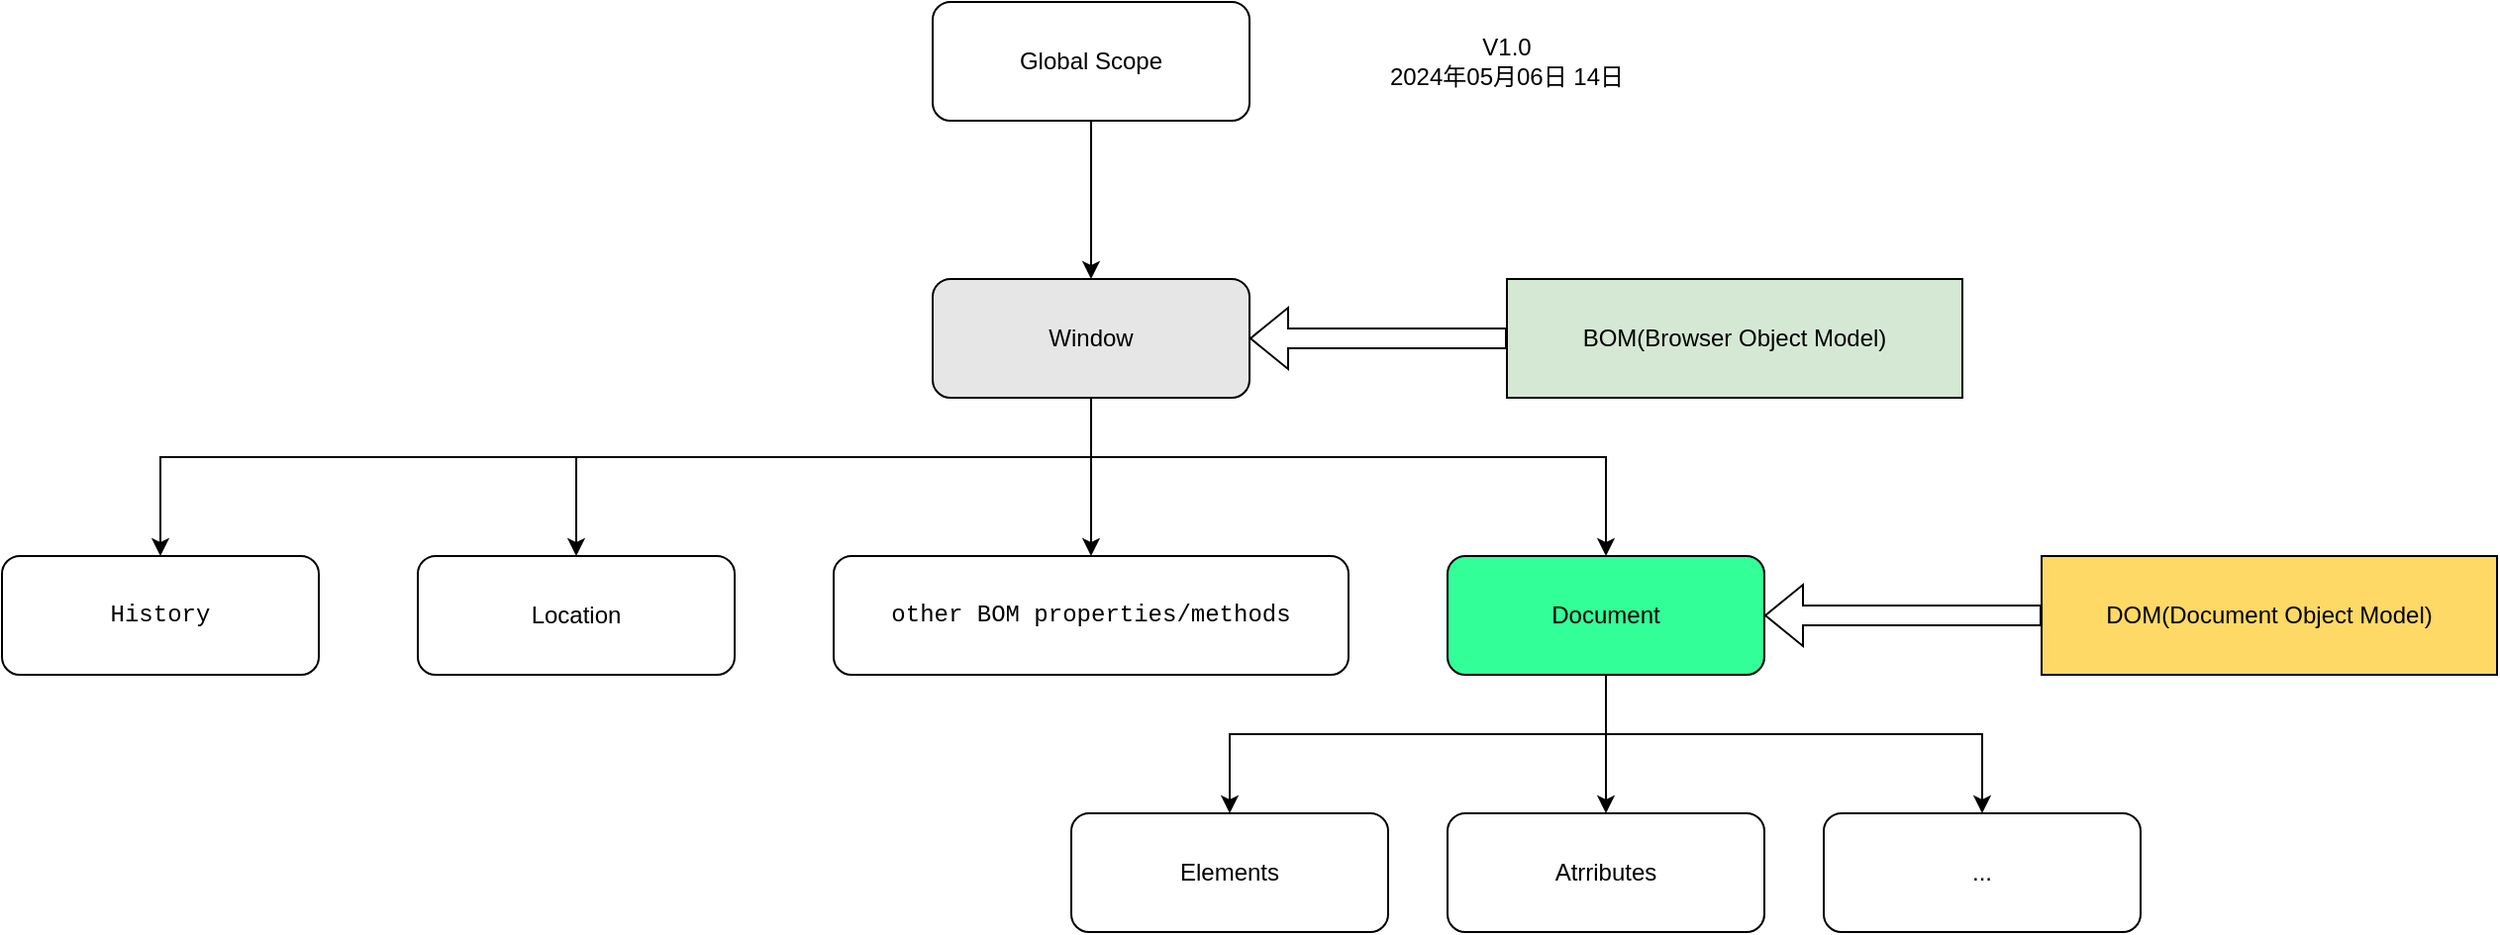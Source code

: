 <mxfile version="24.3.1" type="github">
  <diagram id="prtHgNgQTEPvFCAcTncT" name="Page-1">
    <mxGraphModel dx="2501" dy="738" grid="1" gridSize="10" guides="1" tooltips="1" connect="1" arrows="1" fold="1" page="1" pageScale="1" pageWidth="827" pageHeight="1169" math="0" shadow="0">
      <root>
        <mxCell id="0" />
        <mxCell id="1" parent="0" />
        <mxCell id="N0XD-l2MzXy2-yZ4FKow-7" style="edgeStyle=orthogonalEdgeStyle;rounded=0;orthogonalLoop=1;jettySize=auto;html=1;entryX=0.5;entryY=0;entryDx=0;entryDy=0;" edge="1" parent="1" source="N0XD-l2MzXy2-yZ4FKow-3" target="N0XD-l2MzXy2-yZ4FKow-4">
          <mxGeometry relative="1" as="geometry" />
        </mxCell>
        <mxCell id="N0XD-l2MzXy2-yZ4FKow-3" value="Global Scope" style="rounded=1;whiteSpace=wrap;html=1;" vertex="1" parent="1">
          <mxGeometry x="180" y="90" width="160" height="60" as="geometry" />
        </mxCell>
        <mxCell id="N0XD-l2MzXy2-yZ4FKow-9" style="edgeStyle=orthogonalEdgeStyle;rounded=0;orthogonalLoop=1;jettySize=auto;html=1;" edge="1" parent="1" source="N0XD-l2MzXy2-yZ4FKow-4" target="N0XD-l2MzXy2-yZ4FKow-8">
          <mxGeometry relative="1" as="geometry" />
        </mxCell>
        <mxCell id="N0XD-l2MzXy2-yZ4FKow-15" style="edgeStyle=orthogonalEdgeStyle;rounded=0;orthogonalLoop=1;jettySize=auto;html=1;" edge="1" parent="1" source="N0XD-l2MzXy2-yZ4FKow-4" target="N0XD-l2MzXy2-yZ4FKow-11">
          <mxGeometry relative="1" as="geometry">
            <Array as="points">
              <mxPoint x="260" y="320" />
              <mxPoint x="520" y="320" />
            </Array>
          </mxGeometry>
        </mxCell>
        <mxCell id="N0XD-l2MzXy2-yZ4FKow-16" style="edgeStyle=orthogonalEdgeStyle;rounded=0;orthogonalLoop=1;jettySize=auto;html=1;entryX=0.5;entryY=0;entryDx=0;entryDy=0;" edge="1" parent="1" source="N0XD-l2MzXy2-yZ4FKow-4" target="N0XD-l2MzXy2-yZ4FKow-10">
          <mxGeometry relative="1" as="geometry">
            <Array as="points">
              <mxPoint x="260" y="320" />
              <mxPoint y="320" />
            </Array>
          </mxGeometry>
        </mxCell>
        <mxCell id="N0XD-l2MzXy2-yZ4FKow-17" style="edgeStyle=orthogonalEdgeStyle;rounded=0;orthogonalLoop=1;jettySize=auto;html=1;" edge="1" parent="1" source="N0XD-l2MzXy2-yZ4FKow-4" target="N0XD-l2MzXy2-yZ4FKow-12">
          <mxGeometry relative="1" as="geometry">
            <Array as="points">
              <mxPoint x="260" y="320" />
              <mxPoint x="-210" y="320" />
            </Array>
          </mxGeometry>
        </mxCell>
        <mxCell id="N0XD-l2MzXy2-yZ4FKow-4" value="Window" style="rounded=1;whiteSpace=wrap;html=1;fillColor=#E6E6E6;" vertex="1" parent="1">
          <mxGeometry x="180" y="230" width="160" height="60" as="geometry" />
        </mxCell>
        <mxCell id="N0XD-l2MzXy2-yZ4FKow-6" style="edgeStyle=orthogonalEdgeStyle;rounded=0;orthogonalLoop=1;jettySize=auto;html=1;entryX=1;entryY=0.5;entryDx=0;entryDy=0;shape=flexArrow;" edge="1" parent="1" source="N0XD-l2MzXy2-yZ4FKow-5" target="N0XD-l2MzXy2-yZ4FKow-4">
          <mxGeometry relative="1" as="geometry" />
        </mxCell>
        <mxCell id="N0XD-l2MzXy2-yZ4FKow-5" value="&lt;div&gt;BOM(Browser Object Model)&lt;/div&gt;" style="rounded=0;whiteSpace=wrap;html=1;fillColor=#D5E8D4;" vertex="1" parent="1">
          <mxGeometry x="470" y="230" width="230" height="60" as="geometry" />
        </mxCell>
        <mxCell id="N0XD-l2MzXy2-yZ4FKow-8" value="&lt;pre style=&quot;box-sizing: border-box; --un-rotate: 0; --un-rotate-x: 0; --un-rotate-y: 0; --un-rotate-z: 0; --un-scale-x: 1; --un-scale-y: 1; --un-scale-z: 1; --un-skew-x: 0; --un-skew-y: 0; --un-translate-x: 0; --un-translate-y: 0; --un-translate-z: 0; --un-pan-x: ; --un-pan-y: ; --un-pinch-zoom: ; --un-scroll-snap-strictness: proximity; --un-ordinal: ; --un-slashed-zero: ; --un-numeric-figure: ; --un-numeric-spacing: ; --un-numeric-fraction: ; --un-border-spacing-x: 0; --un-border-spacing-y: 0; --un-ring-offset-shadow: 0 0 transparent; --un-ring-shadow: 0 0 transparent; --un-shadow-inset: ; --un-shadow: 0 0 transparent; --un-ring-inset: ; --un-ring-offset-width: 0px; --un-ring-offset-color: #fff; --un-ring-width: 0px; --un-ring-color: rgba(147,197,253,.5); --un-blur: ; --un-brightness: ; --un-contrast: ; --un-drop-shadow: ; --un-grayscale: ; --un-hue-rotate: ; --un-invert: ; --un-saturate: ; --un-sepia: ; --un-backdrop-blur: ; --un-backdrop-brightness: ; --un-backdrop-contrast: ; --un-backdrop-grayscale: ; --un-backdrop-hue-rotate: ; --un-backdrop-invert: ; --un-backdrop-opacity: ; --un-backdrop-saturate: ; --un-backdrop-sepia: ; font-family: ui-monospace, SFMono-Regular, &amp;quot;SF Mono&amp;quot;, Menlo, Consolas, &amp;quot;Liberation Mono&amp;quot;, monospace; margin-top: 0px; margin-bottom: 0px; overflow: auto; overflow-wrap: normal; background-color: var(--TY-Fill-0); border-radius: 6px; line-height: 1.45; text-align: start; padding: 16px 8px; background-image: initial; background-position: initial; background-size: initial; background-repeat: initial; background-attachment: initial; background-origin: initial; background-clip: initial;&quot;&gt;&lt;code style=&quot;box-sizing: border-box; --un-rotate: 0; --un-rotate-x: 0; --un-rotate-y: 0; --un-rotate-z: 0; --un-scale-x: 1; --un-scale-y: 1; --un-scale-z: 1; --un-skew-x: 0; --un-skew-y: 0; --un-translate-x: 0; --un-translate-y: 0; --un-translate-z: 0; --un-pan-x: ; --un-pan-y: ; --un-pinch-zoom: ; --un-scroll-snap-strictness: proximity; --un-ordinal: ; --un-slashed-zero: ; --un-numeric-figure: ; --un-numeric-spacing: ; --un-numeric-fraction: ; --un-border-spacing-x: 0; --un-border-spacing-y: 0; --un-ring-offset-shadow: 0 0 transparent; --un-ring-shadow: 0 0 transparent; --un-shadow-inset: ; --un-shadow: 0 0 transparent; --un-ring-inset: ; --un-ring-offset-width: 0px; --un-ring-offset-color: #fff; --un-ring-width: 0px; --un-ring-color: rgba(147,197,253,.5); --un-blur: ; --un-brightness: ; --un-contrast: ; --un-drop-shadow: ; --un-grayscale: ; --un-hue-rotate: ; --un-invert: ; --un-saturate: ; --un-sepia: ; --un-backdrop-blur: ; --un-backdrop-brightness: ; --un-backdrop-contrast: ; --un-backdrop-grayscale: ; --un-backdrop-hue-rotate: ; --un-backdrop-invert: ; --un-backdrop-opacity: ; --un-backdrop-saturate: ; --un-backdrop-sepia: ; font-family: ui-monospace, SFMono-Regular, &amp;quot;SF Mono&amp;quot;, Menlo, Consolas, &amp;quot;Liberation Mono&amp;quot;, monospace; background-color: var(--TY-Fill-0); border-radius: 6px; margin: 0px; padding: 0px; background-image: initial; background-position: initial; background-size: initial; background-repeat: initial; background-attachment: initial; background-origin: initial; background-clip: initial; border: 0px; word-break: normal; overflow-wrap: normal; display: inline; line-height: inherit;&quot; data-spm-anchor-id=&quot;5176.281.0.i5.297c3da2JY9OAc&quot;&gt;other BOM properties/methods&lt;/code&gt;&lt;/pre&gt;" style="rounded=1;whiteSpace=wrap;html=1;" vertex="1" parent="1">
          <mxGeometry x="130" y="370" width="260" height="60" as="geometry" />
        </mxCell>
        <mxCell id="N0XD-l2MzXy2-yZ4FKow-10" value="Location" style="rounded=1;whiteSpace=wrap;html=1;" vertex="1" parent="1">
          <mxGeometry x="-80" y="370" width="160" height="60" as="geometry" />
        </mxCell>
        <mxCell id="N0XD-l2MzXy2-yZ4FKow-21" style="edgeStyle=orthogonalEdgeStyle;rounded=0;orthogonalLoop=1;jettySize=auto;html=1;entryX=0.5;entryY=0;entryDx=0;entryDy=0;" edge="1" parent="1" source="N0XD-l2MzXy2-yZ4FKow-11" target="N0XD-l2MzXy2-yZ4FKow-19">
          <mxGeometry relative="1" as="geometry">
            <Array as="points">
              <mxPoint x="520" y="460" />
              <mxPoint x="330" y="460" />
            </Array>
          </mxGeometry>
        </mxCell>
        <mxCell id="N0XD-l2MzXy2-yZ4FKow-23" style="edgeStyle=orthogonalEdgeStyle;rounded=0;orthogonalLoop=1;jettySize=auto;html=1;" edge="1" parent="1" source="N0XD-l2MzXy2-yZ4FKow-11" target="N0XD-l2MzXy2-yZ4FKow-22">
          <mxGeometry relative="1" as="geometry">
            <Array as="points">
              <mxPoint x="520" y="460" />
              <mxPoint x="710" y="460" />
            </Array>
          </mxGeometry>
        </mxCell>
        <mxCell id="N0XD-l2MzXy2-yZ4FKow-11" value="Document" style="rounded=1;whiteSpace=wrap;html=1;fillColor=#33FF99;" vertex="1" parent="1">
          <mxGeometry x="440" y="370" width="160" height="60" as="geometry" />
        </mxCell>
        <mxCell id="N0XD-l2MzXy2-yZ4FKow-12" value="&lt;pre style=&quot;box-sizing: border-box; --un-rotate: 0; --un-rotate-x: 0; --un-rotate-y: 0; --un-rotate-z: 0; --un-scale-x: 1; --un-scale-y: 1; --un-scale-z: 1; --un-skew-x: 0; --un-skew-y: 0; --un-translate-x: 0; --un-translate-y: 0; --un-translate-z: 0; --un-pan-x: ; --un-pan-y: ; --un-pinch-zoom: ; --un-scroll-snap-strictness: proximity; --un-ordinal: ; --un-slashed-zero: ; --un-numeric-figure: ; --un-numeric-spacing: ; --un-numeric-fraction: ; --un-border-spacing-x: 0; --un-border-spacing-y: 0; --un-ring-offset-shadow: 0 0 transparent; --un-ring-shadow: 0 0 transparent; --un-shadow-inset: ; --un-shadow: 0 0 transparent; --un-ring-inset: ; --un-ring-offset-width: 0px; --un-ring-offset-color: #fff; --un-ring-width: 0px; --un-ring-color: rgba(147,197,253,.5); --un-blur: ; --un-brightness: ; --un-contrast: ; --un-drop-shadow: ; --un-grayscale: ; --un-hue-rotate: ; --un-invert: ; --un-saturate: ; --un-sepia: ; --un-backdrop-blur: ; --un-backdrop-brightness: ; --un-backdrop-contrast: ; --un-backdrop-grayscale: ; --un-backdrop-hue-rotate: ; --un-backdrop-invert: ; --un-backdrop-opacity: ; --un-backdrop-saturate: ; --un-backdrop-sepia: ; font-family: ui-monospace, SFMono-Regular, &amp;quot;SF Mono&amp;quot;, Menlo, Consolas, &amp;quot;Liberation Mono&amp;quot;, monospace; margin-top: 0px; margin-bottom: 0px; overflow: auto; overflow-wrap: normal; background-color: var(--TY-Fill-0); border-radius: 6px; line-height: 1.45; text-align: start; padding: 16px 8px; background-image: initial; background-position: initial; background-size: initial; background-repeat: initial; background-attachment: initial; background-origin: initial; background-clip: initial;&quot;&gt;&lt;code style=&quot;box-sizing: border-box; --un-rotate: 0; --un-rotate-x: 0; --un-rotate-y: 0; --un-rotate-z: 0; --un-scale-x: 1; --un-scale-y: 1; --un-scale-z: 1; --un-skew-x: 0; --un-skew-y: 0; --un-translate-x: 0; --un-translate-y: 0; --un-translate-z: 0; --un-pan-x: ; --un-pan-y: ; --un-pinch-zoom: ; --un-scroll-snap-strictness: proximity; --un-ordinal: ; --un-slashed-zero: ; --un-numeric-figure: ; --un-numeric-spacing: ; --un-numeric-fraction: ; --un-border-spacing-x: 0; --un-border-spacing-y: 0; --un-ring-offset-shadow: 0 0 transparent; --un-ring-shadow: 0 0 transparent; --un-shadow-inset: ; --un-shadow: 0 0 transparent; --un-ring-inset: ; --un-ring-offset-width: 0px; --un-ring-offset-color: #fff; --un-ring-width: 0px; --un-ring-color: rgba(147,197,253,.5); --un-blur: ; --un-brightness: ; --un-contrast: ; --un-drop-shadow: ; --un-grayscale: ; --un-hue-rotate: ; --un-invert: ; --un-saturate: ; --un-sepia: ; --un-backdrop-blur: ; --un-backdrop-brightness: ; --un-backdrop-contrast: ; --un-backdrop-grayscale: ; --un-backdrop-hue-rotate: ; --un-backdrop-invert: ; --un-backdrop-opacity: ; --un-backdrop-saturate: ; --un-backdrop-sepia: ; font-family: ui-monospace, SFMono-Regular, &amp;quot;SF Mono&amp;quot;, Menlo, Consolas, &amp;quot;Liberation Mono&amp;quot;, monospace; background-color: var(--TY-Fill-0); border-radius: 6px; margin: 0px; padding: 0px; background-image: initial; background-position: initial; background-size: initial; background-repeat: initial; background-attachment: initial; background-origin: initial; background-clip: initial; border: 0px; word-break: normal; overflow-wrap: normal; display: inline; line-height: inherit;&quot; data-spm-anchor-id=&quot;5176.281.0.i5.297c3da2JY9OAc&quot;&gt;History&lt;/code&gt;&lt;/pre&gt;" style="rounded=1;whiteSpace=wrap;html=1;" vertex="1" parent="1">
          <mxGeometry x="-290" y="370" width="160" height="60" as="geometry" />
        </mxCell>
        <mxCell id="N0XD-l2MzXy2-yZ4FKow-14" style="edgeStyle=orthogonalEdgeStyle;rounded=0;orthogonalLoop=1;jettySize=auto;html=1;entryX=1;entryY=0.5;entryDx=0;entryDy=0;shape=flexArrow;" edge="1" parent="1" source="N0XD-l2MzXy2-yZ4FKow-13" target="N0XD-l2MzXy2-yZ4FKow-11">
          <mxGeometry relative="1" as="geometry" />
        </mxCell>
        <mxCell id="N0XD-l2MzXy2-yZ4FKow-13" value="&lt;div&gt;DOM(Document Object Model)&lt;/div&gt;" style="rounded=0;whiteSpace=wrap;html=1;fillColor=#FFD966;" vertex="1" parent="1">
          <mxGeometry x="740" y="370" width="230" height="60" as="geometry" />
        </mxCell>
        <mxCell id="N0XD-l2MzXy2-yZ4FKow-18" value="Atrributes" style="rounded=1;whiteSpace=wrap;html=1;" vertex="1" parent="1">
          <mxGeometry x="440" y="500" width="160" height="60" as="geometry" />
        </mxCell>
        <mxCell id="N0XD-l2MzXy2-yZ4FKow-19" value="Elements" style="rounded=1;whiteSpace=wrap;html=1;" vertex="1" parent="1">
          <mxGeometry x="250" y="500" width="160" height="60" as="geometry" />
        </mxCell>
        <mxCell id="N0XD-l2MzXy2-yZ4FKow-20" style="edgeStyle=orthogonalEdgeStyle;rounded=0;orthogonalLoop=1;jettySize=auto;html=1;entryX=0.5;entryY=0;entryDx=0;entryDy=0;" edge="1" parent="1" source="N0XD-l2MzXy2-yZ4FKow-11" target="N0XD-l2MzXy2-yZ4FKow-18">
          <mxGeometry relative="1" as="geometry" />
        </mxCell>
        <mxCell id="N0XD-l2MzXy2-yZ4FKow-22" value="..." style="rounded=1;whiteSpace=wrap;html=1;" vertex="1" parent="1">
          <mxGeometry x="630" y="500" width="160" height="60" as="geometry" />
        </mxCell>
        <mxCell id="N0XD-l2MzXy2-yZ4FKow-24" value="V1.0&lt;div&gt;2024年05月06日 14日&lt;/div&gt;" style="text;html=1;align=center;verticalAlign=middle;whiteSpace=wrap;rounded=0;" vertex="1" parent="1">
          <mxGeometry x="380" y="105" width="180" height="30" as="geometry" />
        </mxCell>
      </root>
    </mxGraphModel>
  </diagram>
</mxfile>
